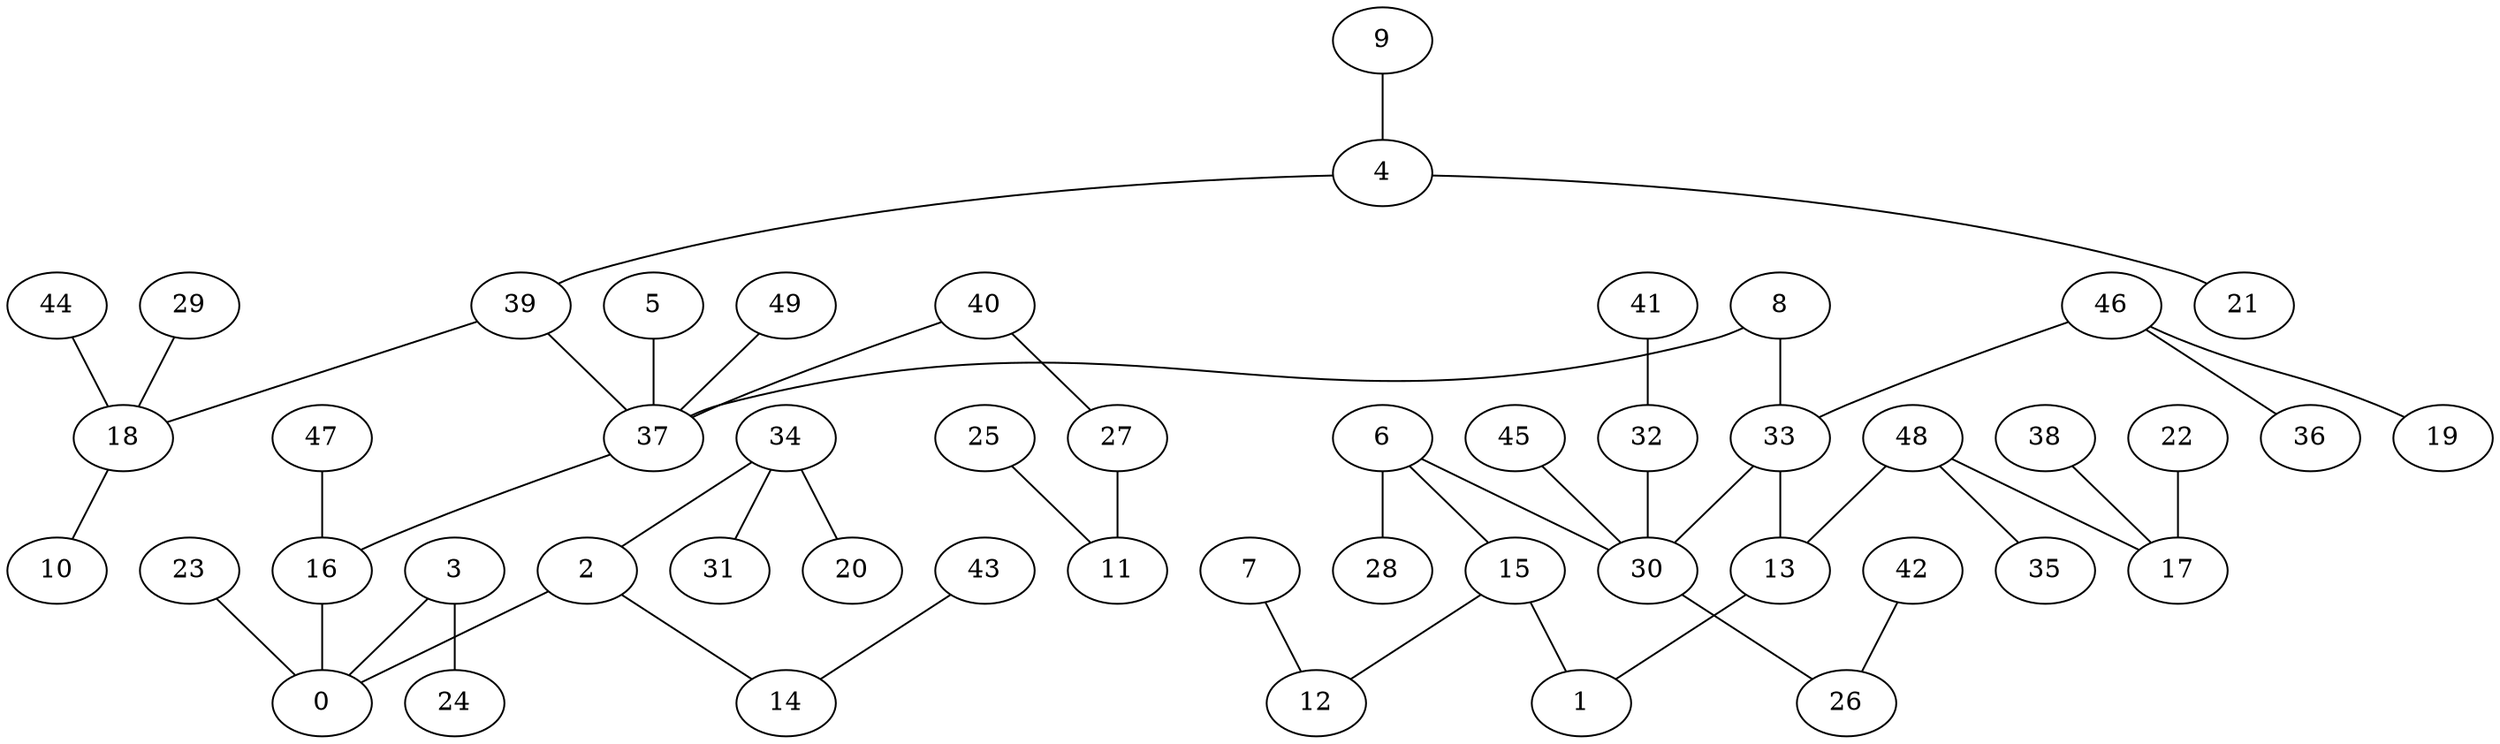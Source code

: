 digraph GG_graph {

subgraph G_graph {
edge [color = black]
"44" -> "18" [dir = none]
"22" -> "17" [dir = none]
"43" -> "14" [dir = none]
"38" -> "17" [dir = none]
"41" -> "32" [dir = none]
"5" -> "37" [dir = none]
"48" -> "35" [dir = none]
"48" -> "17" [dir = none]
"48" -> "13" [dir = none]
"18" -> "10" [dir = none]
"9" -> "4" [dir = none]
"4" -> "21" [dir = none]
"4" -> "39" [dir = none]
"39" -> "18" [dir = none]
"39" -> "37" [dir = none]
"40" -> "27" [dir = none]
"40" -> "37" [dir = none]
"15" -> "12" [dir = none]
"15" -> "1" [dir = none]
"29" -> "18" [dir = none]
"46" -> "19" [dir = none]
"46" -> "36" [dir = none]
"46" -> "33" [dir = none]
"47" -> "16" [dir = none]
"16" -> "0" [dir = none]
"33" -> "30" [dir = none]
"33" -> "13" [dir = none]
"8" -> "33" [dir = none]
"8" -> "37" [dir = none]
"37" -> "16" [dir = none]
"34" -> "31" [dir = none]
"34" -> "20" [dir = none]
"34" -> "2" [dir = none]
"32" -> "30" [dir = none]
"23" -> "0" [dir = none]
"27" -> "11" [dir = none]
"7" -> "12" [dir = none]
"3" -> "24" [dir = none]
"3" -> "0" [dir = none]
"30" -> "26" [dir = none]
"45" -> "30" [dir = none]
"6" -> "28" [dir = none]
"6" -> "15" [dir = none]
"6" -> "30" [dir = none]
"42" -> "26" [dir = none]
"49" -> "37" [dir = none]
"25" -> "11" [dir = none]
"2" -> "14" [dir = none]
"2" -> "0" [dir = none]
"13" -> "1" [dir = none]
}

}
